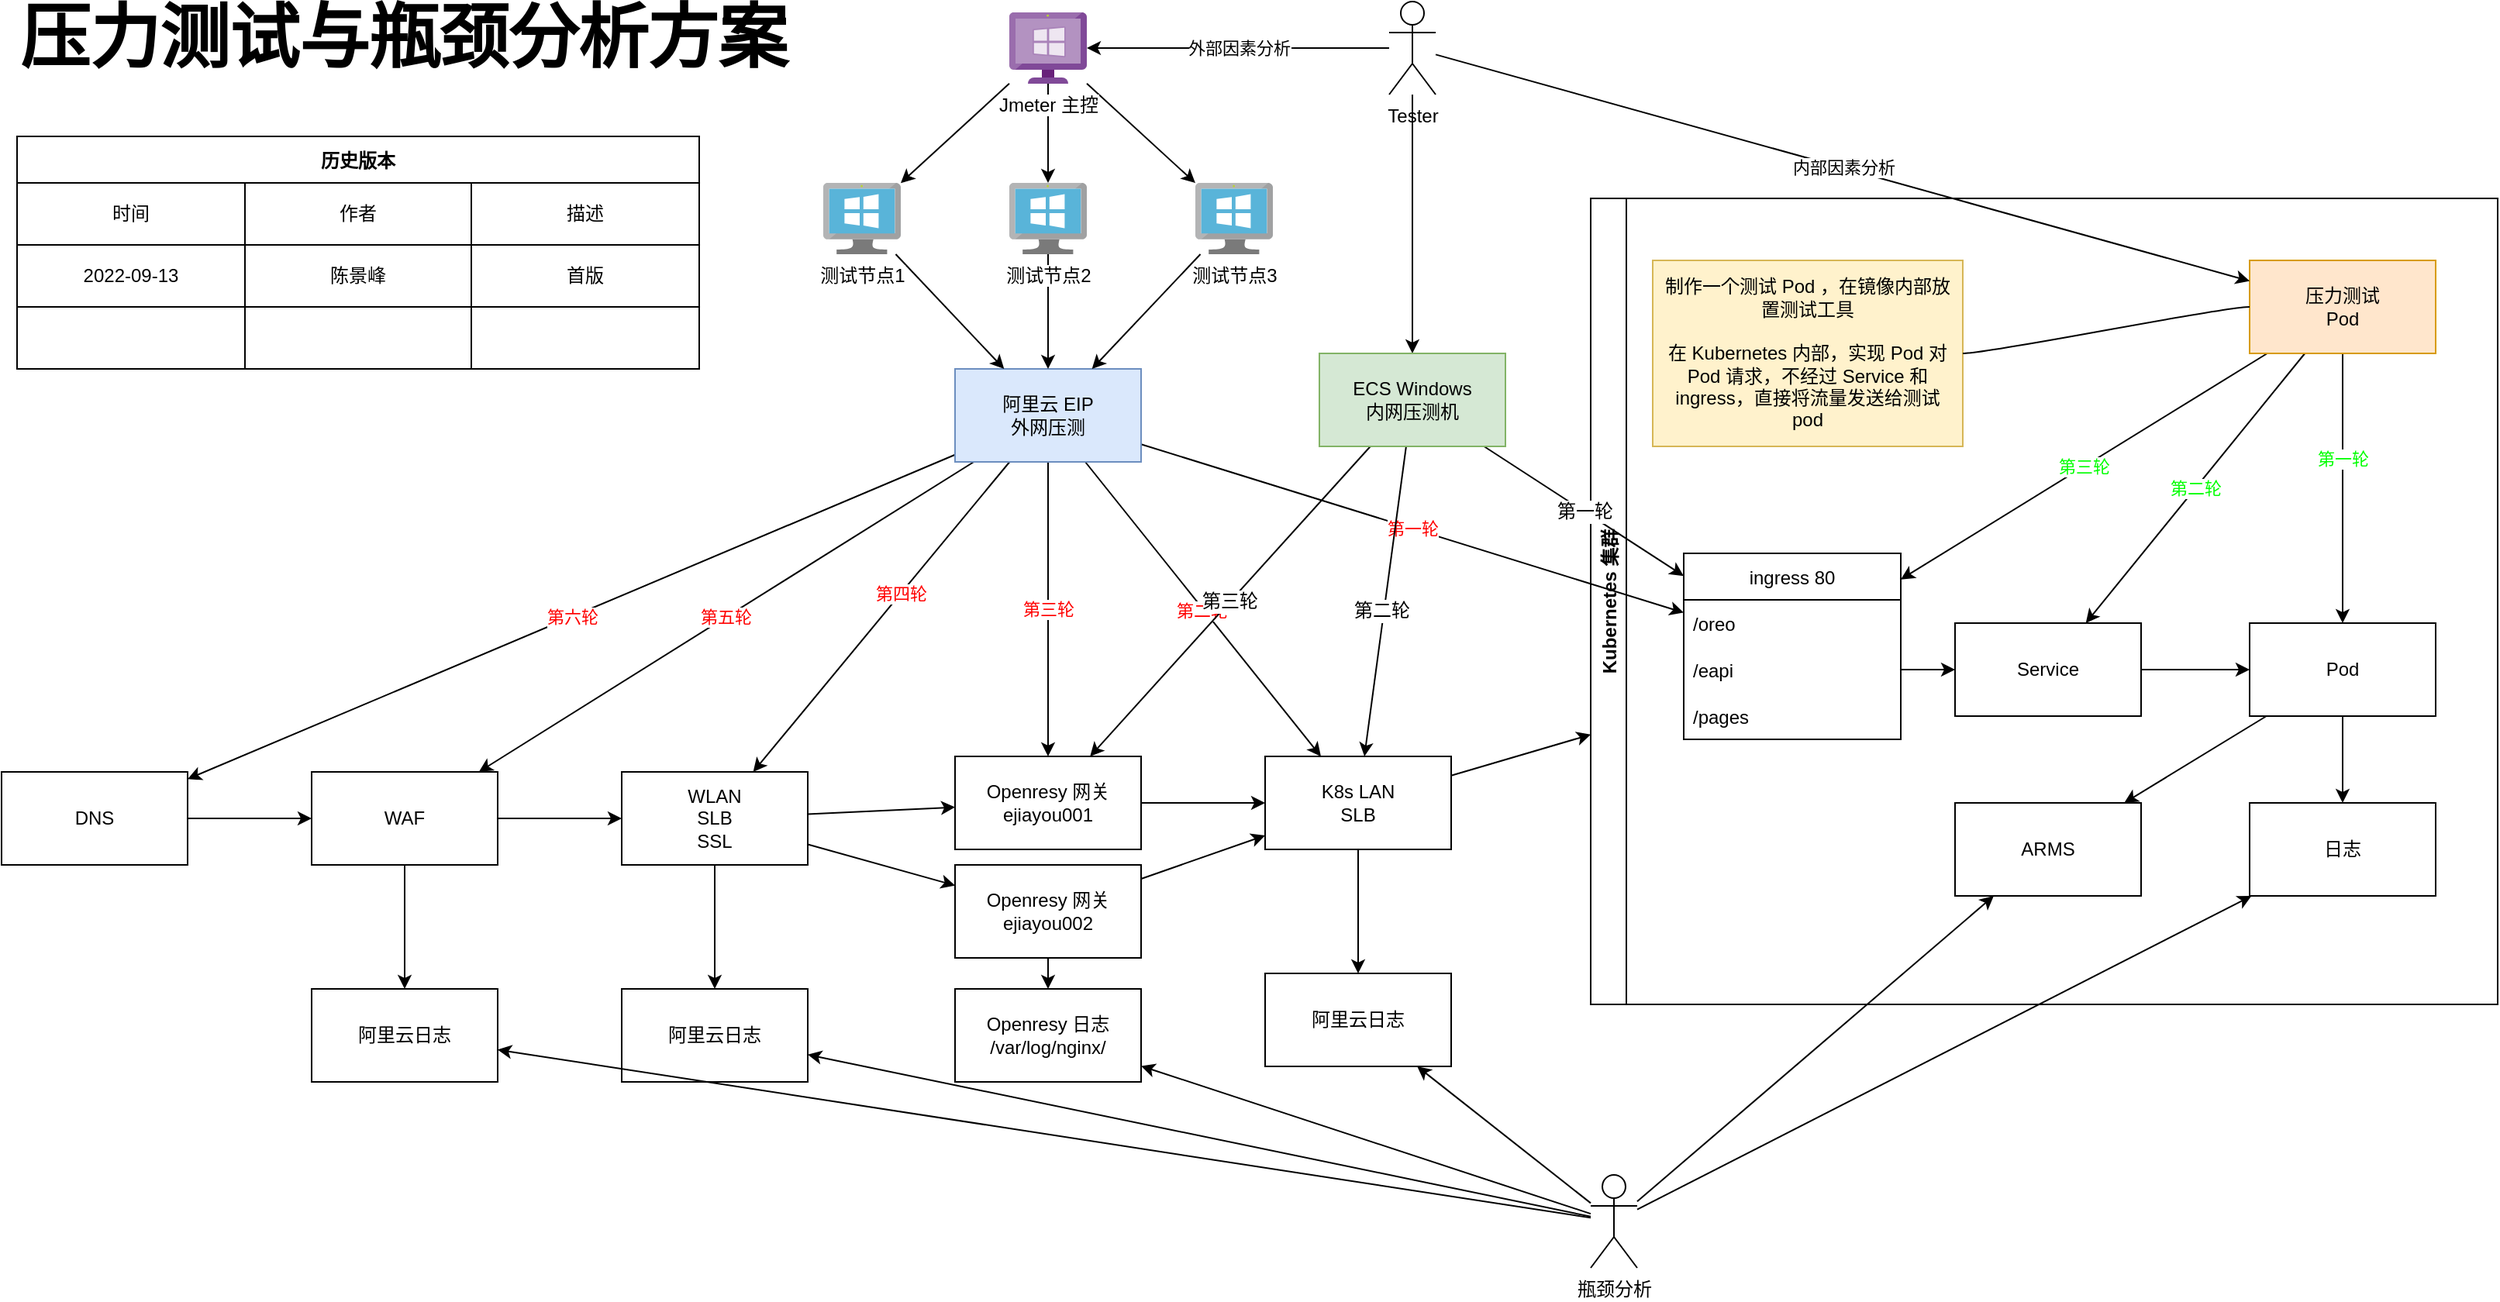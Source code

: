 <mxfile>
    <diagram id="VGDtO65n6YHKXGimb14S" name="第 1 页">
        <mxGraphModel dx="968" dy="1557" grid="1" gridSize="10" guides="1" tooltips="1" connect="1" arrows="1" fold="1" page="1" pageScale="1" pageWidth="1169" pageHeight="827" math="0" shadow="0">
            <root>
                <mxCell id="0"/>
                <mxCell id="1" parent="0"/>
                <mxCell id="2" value="Kubernetes 集群" style="swimlane;horizontal=0;" parent="1" vertex="1">
                    <mxGeometry x="1135" y="-120" width="585" height="520" as="geometry"/>
                </mxCell>
                <mxCell id="18" value="ingress 80" style="swimlane;fontStyle=0;childLayout=stackLayout;horizontal=1;startSize=30;horizontalStack=0;resizeParent=1;resizeParentMax=0;resizeLast=0;collapsible=1;marginBottom=0;" parent="2" vertex="1">
                    <mxGeometry x="60" y="229" width="140" height="120" as="geometry"/>
                </mxCell>
                <mxCell id="19" value="/oreo" style="text;strokeColor=none;fillColor=none;align=left;verticalAlign=middle;spacingLeft=4;spacingRight=4;overflow=hidden;points=[[0,0.5],[1,0.5]];portConstraint=eastwest;rotatable=0;" parent="18" vertex="1">
                    <mxGeometry y="30" width="140" height="30" as="geometry"/>
                </mxCell>
                <mxCell id="20" value="/eapi" style="text;strokeColor=none;fillColor=none;align=left;verticalAlign=middle;spacingLeft=4;spacingRight=4;overflow=hidden;points=[[0,0.5],[1,0.5]];portConstraint=eastwest;rotatable=0;" parent="18" vertex="1">
                    <mxGeometry y="60" width="140" height="30" as="geometry"/>
                </mxCell>
                <mxCell id="21" value="/pages" style="text;strokeColor=none;fillColor=none;align=left;verticalAlign=middle;spacingLeft=4;spacingRight=4;overflow=hidden;points=[[0,0.5],[1,0.5]];portConstraint=eastwest;rotatable=0;" parent="18" vertex="1">
                    <mxGeometry y="90" width="140" height="30" as="geometry"/>
                </mxCell>
                <mxCell id="25" value="" style="edgeStyle=none;html=1;" parent="2" source="22" target="24" edge="1">
                    <mxGeometry relative="1" as="geometry"/>
                </mxCell>
                <mxCell id="22" value="Service" style="rounded=0;whiteSpace=wrap;html=1;" parent="2" vertex="1">
                    <mxGeometry x="235" y="274" width="120" height="60" as="geometry"/>
                </mxCell>
                <mxCell id="23" style="edgeStyle=none;html=1;" parent="2" source="20" target="22" edge="1">
                    <mxGeometry relative="1" as="geometry"/>
                </mxCell>
                <mxCell id="zD5gW-3lHXW1VmN1dg0t-61" style="edgeStyle=none;html=1;" parent="2" source="24" target="zD5gW-3lHXW1VmN1dg0t-60" edge="1">
                    <mxGeometry relative="1" as="geometry"/>
                </mxCell>
                <mxCell id="32" style="edgeStyle=none;html=1;fontSize=12;" edge="1" parent="2" source="24" target="31">
                    <mxGeometry relative="1" as="geometry"/>
                </mxCell>
                <mxCell id="24" value="Pod" style="rounded=0;whiteSpace=wrap;html=1;" parent="2" vertex="1">
                    <mxGeometry x="425" y="274" width="120" height="60" as="geometry"/>
                </mxCell>
                <mxCell id="zD5gW-3lHXW1VmN1dg0t-60" value="ARMS" style="rounded=0;whiteSpace=wrap;html=1;" parent="2" vertex="1">
                    <mxGeometry x="235" y="390" width="120" height="60" as="geometry"/>
                </mxCell>
                <mxCell id="zD5gW-3lHXW1VmN1dg0t-65" value="" style="edgeStyle=none;html=1;" parent="2" source="zD5gW-3lHXW1VmN1dg0t-64" target="24" edge="1">
                    <mxGeometry relative="1" as="geometry"/>
                </mxCell>
                <mxCell id="zD5gW-3lHXW1VmN1dg0t-68" value="第一轮" style="edgeLabel;html=1;align=center;verticalAlign=middle;resizable=0;points=[];fontColor=#00FF00;" parent="zD5gW-3lHXW1VmN1dg0t-65" vertex="1" connectable="0">
                    <mxGeometry x="-0.235" relative="1" as="geometry">
                        <mxPoint y="1" as="offset"/>
                    </mxGeometry>
                </mxCell>
                <mxCell id="zD5gW-3lHXW1VmN1dg0t-69" value="第二轮" style="edgeStyle=none;html=1;fontColor=#00FF00;" parent="2" source="zD5gW-3lHXW1VmN1dg0t-64" target="22" edge="1">
                    <mxGeometry relative="1" as="geometry"/>
                </mxCell>
                <mxCell id="zD5gW-3lHXW1VmN1dg0t-70" value="第三轮" style="edgeStyle=none;html=1;fontColor=#00FF00;" parent="2" source="zD5gW-3lHXW1VmN1dg0t-64" target="18" edge="1">
                    <mxGeometry relative="1" as="geometry"/>
                </mxCell>
                <mxCell id="zD5gW-3lHXW1VmN1dg0t-64" value="压力测试&lt;br&gt;Pod" style="rounded=0;whiteSpace=wrap;html=1;fillColor=#ffe6cc;strokeColor=#d79b00;" parent="2" vertex="1">
                    <mxGeometry x="425" y="40" width="120" height="60" as="geometry"/>
                </mxCell>
                <mxCell id="zD5gW-3lHXW1VmN1dg0t-66" value="制作一个测试 Pod ，在镜像内部放置测试工具&lt;br&gt;&lt;br&gt;在 Kubernetes 内部，实现 Pod 对 Pod 请求，不经过 Service 和 ingress，直接将流量发送给测试 pod" style="whiteSpace=wrap;html=1;rounded=0;arcSize=50;align=center;verticalAlign=middle;strokeWidth=1;autosize=1;spacing=4;treeFolding=1;treeMoving=1;newEdgeStyle={&quot;edgeStyle&quot;:&quot;entityRelationEdgeStyle&quot;,&quot;startArrow&quot;:&quot;none&quot;,&quot;endArrow&quot;:&quot;none&quot;,&quot;segment&quot;:10,&quot;curved&quot;:1};glass=0;fillColor=#fff2cc;strokeColor=#d6b656;" parent="2" vertex="1">
                    <mxGeometry x="40" y="40" width="200" height="120" as="geometry"/>
                </mxCell>
                <mxCell id="zD5gW-3lHXW1VmN1dg0t-67" value="" style="edgeStyle=entityRelationEdgeStyle;startArrow=none;endArrow=none;segment=10;curved=1;" parent="2" source="zD5gW-3lHXW1VmN1dg0t-64" target="zD5gW-3lHXW1VmN1dg0t-66" edge="1">
                    <mxGeometry relative="1" as="geometry">
                        <mxPoint x="580" y="357" as="sourcePoint"/>
                    </mxGeometry>
                </mxCell>
                <mxCell id="31" value="日志" style="rounded=0;whiteSpace=wrap;html=1;fontSize=12;" vertex="1" parent="2">
                    <mxGeometry x="425" y="390" width="120" height="60" as="geometry"/>
                </mxCell>
                <mxCell id="zD5gW-3lHXW1VmN1dg0t-51" value="外部因素分析" style="edgeStyle=none;html=1;" parent="1" source="3" target="zD5gW-3lHXW1VmN1dg0t-44" edge="1">
                    <mxGeometry relative="1" as="geometry"/>
                </mxCell>
                <mxCell id="zD5gW-3lHXW1VmN1dg0t-71" value="内部因素分析" style="edgeStyle=none;html=1;" parent="1" source="3" target="zD5gW-3lHXW1VmN1dg0t-64" edge="1">
                    <mxGeometry relative="1" as="geometry"/>
                </mxCell>
                <mxCell id="44" style="edgeStyle=none;html=1;fontSize=12;fontColor=#000000;" edge="1" parent="1" source="3" target="43">
                    <mxGeometry relative="1" as="geometry"/>
                </mxCell>
                <mxCell id="3" value="Tester" style="shape=umlActor;verticalLabelPosition=bottom;verticalAlign=top;html=1;outlineConnect=0;" parent="1" vertex="1">
                    <mxGeometry x="1005" y="-247" width="30" height="60" as="geometry"/>
                </mxCell>
                <mxCell id="7" value="" style="edgeStyle=none;html=1;" parent="1" source="4" target="6" edge="1">
                    <mxGeometry relative="1" as="geometry"/>
                </mxCell>
                <mxCell id="4" value="DNS" style="whiteSpace=wrap;html=1;verticalAlign=middle;" parent="1" vertex="1">
                    <mxGeometry x="110" y="250" width="120" height="60" as="geometry"/>
                </mxCell>
                <mxCell id="9" value="" style="edgeStyle=none;html=1;" parent="1" source="6" target="8" edge="1">
                    <mxGeometry relative="1" as="geometry"/>
                </mxCell>
                <mxCell id="zD5gW-3lHXW1VmN1dg0t-53" value="" style="edgeStyle=none;html=1;" parent="1" source="6" target="zD5gW-3lHXW1VmN1dg0t-52" edge="1">
                    <mxGeometry relative="1" as="geometry"/>
                </mxCell>
                <mxCell id="6" value="WAF" style="whiteSpace=wrap;html=1;verticalAlign=middle;" parent="1" vertex="1">
                    <mxGeometry x="310" y="250" width="120" height="60" as="geometry"/>
                </mxCell>
                <mxCell id="11" value="" style="edgeStyle=none;html=1;" parent="1" source="8" target="10" edge="1">
                    <mxGeometry relative="1" as="geometry"/>
                </mxCell>
                <mxCell id="13" value="" style="edgeStyle=none;html=1;" parent="1" source="8" target="12" edge="1">
                    <mxGeometry relative="1" as="geometry"/>
                </mxCell>
                <mxCell id="zD5gW-3lHXW1VmN1dg0t-55" value="" style="edgeStyle=none;html=1;" parent="1" source="8" target="zD5gW-3lHXW1VmN1dg0t-54" edge="1">
                    <mxGeometry relative="1" as="geometry"/>
                </mxCell>
                <mxCell id="8" value="WLAN&lt;br&gt;SLB&lt;br&gt;SSL" style="whiteSpace=wrap;html=1;verticalAlign=middle;" parent="1" vertex="1">
                    <mxGeometry x="510" y="250" width="120" height="60" as="geometry"/>
                </mxCell>
                <mxCell id="15" style="edgeStyle=none;html=1;" parent="1" source="10" target="14" edge="1">
                    <mxGeometry relative="1" as="geometry"/>
                </mxCell>
                <mxCell id="10" value="Openresy 网关&lt;br&gt;ejiayou001" style="whiteSpace=wrap;html=1;verticalAlign=middle;" parent="1" vertex="1">
                    <mxGeometry x="725" y="240" width="120" height="60" as="geometry"/>
                </mxCell>
                <mxCell id="16" style="edgeStyle=none;html=1;" parent="1" source="12" target="14" edge="1">
                    <mxGeometry relative="1" as="geometry"/>
                </mxCell>
                <mxCell id="zD5gW-3lHXW1VmN1dg0t-57" value="" style="edgeStyle=none;html=1;" parent="1" source="12" target="zD5gW-3lHXW1VmN1dg0t-56" edge="1">
                    <mxGeometry relative="1" as="geometry"/>
                </mxCell>
                <mxCell id="12" value="Openresy 网关&lt;br&gt;ejiayou002" style="whiteSpace=wrap;html=1;verticalAlign=middle;" parent="1" vertex="1">
                    <mxGeometry x="725" y="310" width="120" height="60" as="geometry"/>
                </mxCell>
                <mxCell id="17" style="edgeStyle=none;html=1;" parent="1" source="14" target="2" edge="1">
                    <mxGeometry relative="1" as="geometry"/>
                </mxCell>
                <mxCell id="zD5gW-3lHXW1VmN1dg0t-59" value="" style="edgeStyle=none;html=1;" parent="1" source="14" target="zD5gW-3lHXW1VmN1dg0t-58" edge="1">
                    <mxGeometry relative="1" as="geometry"/>
                </mxCell>
                <mxCell id="14" value="K8s LAN&lt;br&gt;SLB" style="rounded=0;whiteSpace=wrap;html=1;" parent="1" vertex="1">
                    <mxGeometry x="925" y="240" width="120" height="60" as="geometry"/>
                </mxCell>
                <mxCell id="zD5gW-3lHXW1VmN1dg0t-33" value="第一轮" style="edgeStyle=none;html=1;fontColor=#FF0000;" parent="1" source="zD5gW-3lHXW1VmN1dg0t-31" target="18" edge="1">
                    <mxGeometry relative="1" as="geometry"/>
                </mxCell>
                <mxCell id="zD5gW-3lHXW1VmN1dg0t-34" style="edgeStyle=none;html=1;" parent="1" source="zD5gW-3lHXW1VmN1dg0t-31" target="14" edge="1">
                    <mxGeometry relative="1" as="geometry"/>
                </mxCell>
                <mxCell id="zD5gW-3lHXW1VmN1dg0t-35" value="第二轮" style="edgeLabel;html=1;align=center;verticalAlign=middle;resizable=0;points=[];fontColor=#FF0000;" parent="zD5gW-3lHXW1VmN1dg0t-34" vertex="1" connectable="0">
                    <mxGeometry x="-0.008" y="-1" relative="1" as="geometry">
                        <mxPoint y="1" as="offset"/>
                    </mxGeometry>
                </mxCell>
                <mxCell id="zD5gW-3lHXW1VmN1dg0t-36" value="第三轮" style="edgeStyle=none;html=1;fontColor=#FF0000;" parent="1" source="zD5gW-3lHXW1VmN1dg0t-31" target="10" edge="1">
                    <mxGeometry relative="1" as="geometry"/>
                </mxCell>
                <mxCell id="zD5gW-3lHXW1VmN1dg0t-37" style="edgeStyle=none;html=1;" parent="1" source="zD5gW-3lHXW1VmN1dg0t-31" target="8" edge="1">
                    <mxGeometry relative="1" as="geometry"/>
                </mxCell>
                <mxCell id="zD5gW-3lHXW1VmN1dg0t-38" value="第四轮" style="edgeLabel;html=1;align=center;verticalAlign=middle;resizable=0;points=[];fontColor=#FF0000;" parent="zD5gW-3lHXW1VmN1dg0t-37" vertex="1" connectable="0">
                    <mxGeometry x="-0.158" y="1" relative="1" as="geometry">
                        <mxPoint x="-1" as="offset"/>
                    </mxGeometry>
                </mxCell>
                <mxCell id="zD5gW-3lHXW1VmN1dg0t-39" value="第五轮" style="edgeStyle=none;html=1;fontColor=#FF0000;" parent="1" source="zD5gW-3lHXW1VmN1dg0t-31" target="6" edge="1">
                    <mxGeometry relative="1" as="geometry"/>
                </mxCell>
                <mxCell id="zD5gW-3lHXW1VmN1dg0t-40" value="第六轮" style="edgeStyle=none;html=1;fontColor=#FF0000;" parent="1" source="zD5gW-3lHXW1VmN1dg0t-31" target="4" edge="1">
                    <mxGeometry relative="1" as="geometry"/>
                </mxCell>
                <mxCell id="zD5gW-3lHXW1VmN1dg0t-31" value="阿里云 EIP&lt;br&gt;外网压测" style="rounded=0;whiteSpace=wrap;html=1;fillColor=#dae8fc;strokeColor=#6c8ebf;" parent="1" vertex="1">
                    <mxGeometry x="725" y="-10" width="120" height="60" as="geometry"/>
                </mxCell>
                <mxCell id="zD5gW-3lHXW1VmN1dg0t-45" style="edgeStyle=none;html=1;" parent="1" source="zD5gW-3lHXW1VmN1dg0t-41" target="zD5gW-3lHXW1VmN1dg0t-31" edge="1">
                    <mxGeometry relative="1" as="geometry"/>
                </mxCell>
                <mxCell id="zD5gW-3lHXW1VmN1dg0t-41" value="测试节点1" style="sketch=0;aspect=fixed;html=1;points=[];align=center;image;fontSize=12;image=img/lib/mscae/VirtualMachineWindows.svg;" parent="1" vertex="1">
                    <mxGeometry x="640" y="-130" width="50" height="46" as="geometry"/>
                </mxCell>
                <mxCell id="zD5gW-3lHXW1VmN1dg0t-46" style="edgeStyle=none;html=1;" parent="1" source="zD5gW-3lHXW1VmN1dg0t-42" target="zD5gW-3lHXW1VmN1dg0t-31" edge="1">
                    <mxGeometry relative="1" as="geometry"/>
                </mxCell>
                <mxCell id="zD5gW-3lHXW1VmN1dg0t-42" value="测试节点2" style="sketch=0;aspect=fixed;html=1;points=[];align=center;image;fontSize=12;image=img/lib/mscae/VirtualMachineWindows.svg;" parent="1" vertex="1">
                    <mxGeometry x="760" y="-130" width="50" height="46" as="geometry"/>
                </mxCell>
                <mxCell id="zD5gW-3lHXW1VmN1dg0t-47" style="edgeStyle=none;html=1;" parent="1" source="zD5gW-3lHXW1VmN1dg0t-43" target="zD5gW-3lHXW1VmN1dg0t-31" edge="1">
                    <mxGeometry relative="1" as="geometry"/>
                </mxCell>
                <mxCell id="zD5gW-3lHXW1VmN1dg0t-43" value="测试节点3" style="sketch=0;aspect=fixed;html=1;points=[];align=center;image;fontSize=12;image=img/lib/mscae/VirtualMachineWindows.svg;" parent="1" vertex="1">
                    <mxGeometry x="880" y="-130" width="50" height="46" as="geometry"/>
                </mxCell>
                <mxCell id="zD5gW-3lHXW1VmN1dg0t-48" style="edgeStyle=none;html=1;" parent="1" source="zD5gW-3lHXW1VmN1dg0t-44" target="zD5gW-3lHXW1VmN1dg0t-41" edge="1">
                    <mxGeometry relative="1" as="geometry"/>
                </mxCell>
                <mxCell id="zD5gW-3lHXW1VmN1dg0t-49" style="edgeStyle=none;html=1;" parent="1" source="zD5gW-3lHXW1VmN1dg0t-44" target="zD5gW-3lHXW1VmN1dg0t-42" edge="1">
                    <mxGeometry relative="1" as="geometry"/>
                </mxCell>
                <mxCell id="zD5gW-3lHXW1VmN1dg0t-50" style="edgeStyle=none;html=1;" parent="1" source="zD5gW-3lHXW1VmN1dg0t-44" target="zD5gW-3lHXW1VmN1dg0t-43" edge="1">
                    <mxGeometry relative="1" as="geometry"/>
                </mxCell>
                <mxCell id="zD5gW-3lHXW1VmN1dg0t-44" value="Jmeter 主控" style="sketch=0;aspect=fixed;html=1;points=[];align=center;image;fontSize=12;image=img/lib/mscae/VM_Windows_Non_Azure.svg;" parent="1" vertex="1">
                    <mxGeometry x="760" y="-240" width="50" height="46" as="geometry"/>
                </mxCell>
                <mxCell id="zD5gW-3lHXW1VmN1dg0t-52" value="阿里云日志" style="whiteSpace=wrap;html=1;verticalAlign=middle;" parent="1" vertex="1">
                    <mxGeometry x="310" y="390" width="120" height="60" as="geometry"/>
                </mxCell>
                <mxCell id="zD5gW-3lHXW1VmN1dg0t-54" value="阿里云日志" style="whiteSpace=wrap;html=1;verticalAlign=middle;" parent="1" vertex="1">
                    <mxGeometry x="510" y="390" width="120" height="60" as="geometry"/>
                </mxCell>
                <mxCell id="zD5gW-3lHXW1VmN1dg0t-56" value="Openresy 日志&lt;br&gt;/var/log/nginx/" style="whiteSpace=wrap;html=1;verticalAlign=middle;" parent="1" vertex="1">
                    <mxGeometry x="725" y="390" width="120" height="60" as="geometry"/>
                </mxCell>
                <mxCell id="zD5gW-3lHXW1VmN1dg0t-58" value="阿里云日志" style="rounded=0;whiteSpace=wrap;html=1;" parent="1" vertex="1">
                    <mxGeometry x="925" y="380" width="120" height="60" as="geometry"/>
                </mxCell>
                <mxCell id="30" value="&lt;meta charset=&quot;utf-8&quot; style=&quot;font-size: 45px;&quot;&gt;&lt;div style=&quot;background-color: rgb(255, 255, 255); font-family: menlo, monaco, &amp;quot;courier new&amp;quot;, monospace; font-weight: normal; font-size: 45px; line-height: 18px;&quot;&gt;&lt;div style=&quot;font-size: 45px;&quot;&gt;&lt;span style=&quot;font-weight: bold; font-size: 45px;&quot;&gt;压力测试与瓶颈分析方案&lt;/span&gt;&lt;/div&gt;&lt;/div&gt;" style="text;whiteSpace=wrap;html=1;fontSize=45;fontColor=#000000;" vertex="1" parent="1">
                    <mxGeometry x="120" y="-235" width="530" height="50" as="geometry"/>
                </mxCell>
                <mxCell id="36" style="edgeStyle=none;html=1;fontSize=12;" edge="1" parent="1" source="35" target="zD5gW-3lHXW1VmN1dg0t-52">
                    <mxGeometry relative="1" as="geometry"/>
                </mxCell>
                <mxCell id="37" style="edgeStyle=none;html=1;fontSize=12;" edge="1" parent="1" source="35" target="zD5gW-3lHXW1VmN1dg0t-54">
                    <mxGeometry relative="1" as="geometry"/>
                </mxCell>
                <mxCell id="38" style="edgeStyle=none;html=1;fontSize=12;" edge="1" parent="1" source="35" target="zD5gW-3lHXW1VmN1dg0t-56">
                    <mxGeometry relative="1" as="geometry"/>
                </mxCell>
                <mxCell id="39" style="edgeStyle=none;html=1;fontSize=12;" edge="1" parent="1" source="35" target="zD5gW-3lHXW1VmN1dg0t-58">
                    <mxGeometry relative="1" as="geometry"/>
                </mxCell>
                <mxCell id="40" style="edgeStyle=none;html=1;fontSize=12;" edge="1" parent="1" source="35" target="31">
                    <mxGeometry relative="1" as="geometry"/>
                </mxCell>
                <mxCell id="41" style="edgeStyle=none;html=1;fontSize=12;" edge="1" parent="1" source="35" target="zD5gW-3lHXW1VmN1dg0t-60">
                    <mxGeometry relative="1" as="geometry"/>
                </mxCell>
                <mxCell id="35" value="瓶颈分析" style="shape=umlActor;verticalLabelPosition=bottom;verticalAlign=top;html=1;outlineConnect=0;fontSize=12;" vertex="1" parent="1">
                    <mxGeometry x="1135" y="510" width="30" height="60" as="geometry"/>
                </mxCell>
                <mxCell id="45" value="第一轮" style="edgeStyle=none;html=1;fontSize=12;fontColor=#000000;" edge="1" parent="1" source="43" target="18">
                    <mxGeometry relative="1" as="geometry"/>
                </mxCell>
                <mxCell id="46" style="edgeStyle=none;html=1;fontSize=12;fontColor=#000000;" edge="1" parent="1" source="43" target="14">
                    <mxGeometry relative="1" as="geometry"/>
                </mxCell>
                <mxCell id="51" value="第二轮" style="edgeLabel;html=1;align=center;verticalAlign=middle;resizable=0;points=[];fontSize=12;fontColor=#000000;" vertex="1" connectable="0" parent="46">
                    <mxGeometry x="0.062" y="-2" relative="1" as="geometry">
                        <mxPoint as="offset"/>
                    </mxGeometry>
                </mxCell>
                <mxCell id="47" value="第三轮" style="edgeStyle=none;html=1;fontSize=12;fontColor=#000000;" edge="1" parent="1" source="43" target="10">
                    <mxGeometry relative="1" as="geometry"/>
                </mxCell>
                <mxCell id="43" value="ECS Windows&lt;br&gt;内网压测机" style="rounded=0;whiteSpace=wrap;html=1;fontSize=12;fillColor=#d5e8d4;strokeColor=#82b366;" vertex="1" parent="1">
                    <mxGeometry x="960" y="-20" width="120" height="60" as="geometry"/>
                </mxCell>
                <mxCell id="53" value="历史版本" style="shape=table;startSize=30;container=1;collapsible=0;childLayout=tableLayout;fontStyle=1;align=center;pointerEvents=1;fontSize=12;fontColor=#000000;" vertex="1" parent="1">
                    <mxGeometry x="120" y="-160" width="440" height="150" as="geometry"/>
                </mxCell>
                <mxCell id="54" value="" style="shape=partialRectangle;html=1;whiteSpace=wrap;collapsible=0;dropTarget=0;pointerEvents=0;fillColor=none;top=0;left=0;bottom=0;right=0;points=[[0,0.5],[1,0.5]];portConstraint=eastwest;fontSize=12;fontColor=#000000;" vertex="1" parent="53">
                    <mxGeometry y="30" width="440" height="40" as="geometry"/>
                </mxCell>
                <mxCell id="55" value="时间" style="shape=partialRectangle;html=1;whiteSpace=wrap;connectable=0;fillColor=none;top=0;left=0;bottom=0;right=0;overflow=hidden;pointerEvents=1;fontSize=12;fontColor=#000000;" vertex="1" parent="54">
                    <mxGeometry width="147" height="40" as="geometry">
                        <mxRectangle width="147" height="40" as="alternateBounds"/>
                    </mxGeometry>
                </mxCell>
                <mxCell id="56" value="作者" style="shape=partialRectangle;html=1;whiteSpace=wrap;connectable=0;fillColor=none;top=0;left=0;bottom=0;right=0;overflow=hidden;pointerEvents=1;fontSize=12;fontColor=#000000;" vertex="1" parent="54">
                    <mxGeometry x="147" width="146" height="40" as="geometry">
                        <mxRectangle width="146" height="40" as="alternateBounds"/>
                    </mxGeometry>
                </mxCell>
                <mxCell id="57" value="描述" style="shape=partialRectangle;html=1;whiteSpace=wrap;connectable=0;fillColor=none;top=0;left=0;bottom=0;right=0;overflow=hidden;pointerEvents=1;fontSize=12;fontColor=#000000;" vertex="1" parent="54">
                    <mxGeometry x="293" width="147" height="40" as="geometry">
                        <mxRectangle width="147" height="40" as="alternateBounds"/>
                    </mxGeometry>
                </mxCell>
                <mxCell id="58" value="" style="shape=partialRectangle;html=1;whiteSpace=wrap;collapsible=0;dropTarget=0;pointerEvents=0;fillColor=none;top=0;left=0;bottom=0;right=0;points=[[0,0.5],[1,0.5]];portConstraint=eastwest;fontSize=12;fontColor=#000000;" vertex="1" parent="53">
                    <mxGeometry y="70" width="440" height="40" as="geometry"/>
                </mxCell>
                <mxCell id="59" value="2022-09-13" style="shape=partialRectangle;html=1;whiteSpace=wrap;connectable=0;fillColor=none;top=0;left=0;bottom=0;right=0;overflow=hidden;pointerEvents=1;fontSize=12;fontColor=#000000;" vertex="1" parent="58">
                    <mxGeometry width="147" height="40" as="geometry">
                        <mxRectangle width="147" height="40" as="alternateBounds"/>
                    </mxGeometry>
                </mxCell>
                <mxCell id="60" value="陈景峰" style="shape=partialRectangle;html=1;whiteSpace=wrap;connectable=0;fillColor=none;top=0;left=0;bottom=0;right=0;overflow=hidden;pointerEvents=1;fontSize=12;fontColor=#000000;" vertex="1" parent="58">
                    <mxGeometry x="147" width="146" height="40" as="geometry">
                        <mxRectangle width="146" height="40" as="alternateBounds"/>
                    </mxGeometry>
                </mxCell>
                <mxCell id="61" value="首版" style="shape=partialRectangle;html=1;whiteSpace=wrap;connectable=0;fillColor=none;top=0;left=0;bottom=0;right=0;overflow=hidden;pointerEvents=1;fontSize=12;fontColor=#000000;" vertex="1" parent="58">
                    <mxGeometry x="293" width="147" height="40" as="geometry">
                        <mxRectangle width="147" height="40" as="alternateBounds"/>
                    </mxGeometry>
                </mxCell>
                <mxCell id="62" value="" style="shape=partialRectangle;html=1;whiteSpace=wrap;collapsible=0;dropTarget=0;pointerEvents=0;fillColor=none;top=0;left=0;bottom=0;right=0;points=[[0,0.5],[1,0.5]];portConstraint=eastwest;fontSize=12;fontColor=#000000;" vertex="1" parent="53">
                    <mxGeometry y="110" width="440" height="40" as="geometry"/>
                </mxCell>
                <mxCell id="63" value="" style="shape=partialRectangle;html=1;whiteSpace=wrap;connectable=0;fillColor=none;top=0;left=0;bottom=0;right=0;overflow=hidden;pointerEvents=1;fontSize=12;fontColor=#000000;" vertex="1" parent="62">
                    <mxGeometry width="147" height="40" as="geometry">
                        <mxRectangle width="147" height="40" as="alternateBounds"/>
                    </mxGeometry>
                </mxCell>
                <mxCell id="64" value="" style="shape=partialRectangle;html=1;whiteSpace=wrap;connectable=0;fillColor=none;top=0;left=0;bottom=0;right=0;overflow=hidden;pointerEvents=1;fontSize=12;fontColor=#000000;" vertex="1" parent="62">
                    <mxGeometry x="147" width="146" height="40" as="geometry">
                        <mxRectangle width="146" height="40" as="alternateBounds"/>
                    </mxGeometry>
                </mxCell>
                <mxCell id="65" value="" style="shape=partialRectangle;html=1;whiteSpace=wrap;connectable=0;fillColor=none;top=0;left=0;bottom=0;right=0;overflow=hidden;pointerEvents=1;fontSize=12;fontColor=#000000;" vertex="1" parent="62">
                    <mxGeometry x="293" width="147" height="40" as="geometry">
                        <mxRectangle width="147" height="40" as="alternateBounds"/>
                    </mxGeometry>
                </mxCell>
            </root>
        </mxGraphModel>
    </diagram>
    <diagram id="0wEWoSI8y_XW-JhOcTYu" name="第 2 页">
        <mxGraphModel dx="968" dy="730" grid="1" gridSize="10" guides="1" tooltips="1" connect="1" arrows="1" fold="1" page="1" pageScale="1" pageWidth="1169" pageHeight="827" math="0" shadow="0">
            <root>
                <mxCell id="fKRSrs21CbrT-Yc94qYM-0"/>
                <mxCell id="fKRSrs21CbrT-Yc94qYM-1" parent="fKRSrs21CbrT-Yc94qYM-0"/>
                <mxCell id="hyJMgh6mv5LhJGvRlSzz-0" value="Kubernetes 集群" style="swimlane;horizontal=0;" vertex="1" parent="fKRSrs21CbrT-Yc94qYM-1">
                    <mxGeometry x="1130" y="200" width="740" height="270" as="geometry"/>
                </mxCell>
                <mxCell id="hyJMgh6mv5LhJGvRlSzz-1" value="ingress 80" style="swimlane;fontStyle=0;childLayout=stackLayout;horizontal=1;startSize=30;horizontalStack=0;resizeParent=1;resizeParentMax=0;resizeLast=0;collapsible=1;marginBottom=0;" vertex="1" parent="hyJMgh6mv5LhJGvRlSzz-0">
                    <mxGeometry x="51" y="40" width="140" height="120" as="geometry"/>
                </mxCell>
                <mxCell id="hyJMgh6mv5LhJGvRlSzz-2" value="/oreo" style="text;strokeColor=none;fillColor=none;align=left;verticalAlign=middle;spacingLeft=4;spacingRight=4;overflow=hidden;points=[[0,0.5],[1,0.5]];portConstraint=eastwest;rotatable=0;" vertex="1" parent="hyJMgh6mv5LhJGvRlSzz-1">
                    <mxGeometry y="30" width="140" height="30" as="geometry"/>
                </mxCell>
                <mxCell id="hyJMgh6mv5LhJGvRlSzz-3" value="/eapi" style="text;strokeColor=none;fillColor=none;align=left;verticalAlign=middle;spacingLeft=4;spacingRight=4;overflow=hidden;points=[[0,0.5],[1,0.5]];portConstraint=eastwest;rotatable=0;" vertex="1" parent="hyJMgh6mv5LhJGvRlSzz-1">
                    <mxGeometry y="60" width="140" height="30" as="geometry"/>
                </mxCell>
                <mxCell id="hyJMgh6mv5LhJGvRlSzz-4" value="/pages" style="text;strokeColor=none;fillColor=none;align=left;verticalAlign=middle;spacingLeft=4;spacingRight=4;overflow=hidden;points=[[0,0.5],[1,0.5]];portConstraint=eastwest;rotatable=0;" vertex="1" parent="hyJMgh6mv5LhJGvRlSzz-1">
                    <mxGeometry y="90" width="140" height="30" as="geometry"/>
                </mxCell>
                <mxCell id="hyJMgh6mv5LhJGvRlSzz-5" value="" style="edgeStyle=none;html=1;" edge="1" parent="hyJMgh6mv5LhJGvRlSzz-0" source="hyJMgh6mv5LhJGvRlSzz-7" target="hyJMgh6mv5LhJGvRlSzz-9">
                    <mxGeometry relative="1" as="geometry"/>
                </mxCell>
                <mxCell id="hyJMgh6mv5LhJGvRlSzz-6" style="edgeStyle=none;html=1;" edge="1" parent="hyJMgh6mv5LhJGvRlSzz-0" source="hyJMgh6mv5LhJGvRlSzz-7" target="hyJMgh6mv5LhJGvRlSzz-10">
                    <mxGeometry relative="1" as="geometry"/>
                </mxCell>
                <mxCell id="hyJMgh6mv5LhJGvRlSzz-7" value="Service" style="rounded=0;whiteSpace=wrap;html=1;" vertex="1" parent="hyJMgh6mv5LhJGvRlSzz-0">
                    <mxGeometry x="231" y="85" width="120" height="60" as="geometry"/>
                </mxCell>
                <mxCell id="hyJMgh6mv5LhJGvRlSzz-8" style="edgeStyle=none;html=1;" edge="1" parent="hyJMgh6mv5LhJGvRlSzz-0" source="hyJMgh6mv5LhJGvRlSzz-3" target="hyJMgh6mv5LhJGvRlSzz-7">
                    <mxGeometry relative="1" as="geometry"/>
                </mxCell>
                <mxCell id="hyJMgh6mv5LhJGvRlSzz-9" value="Gateway&lt;br&gt;Pod" style="rounded=0;whiteSpace=wrap;html=1;" vertex="1" parent="hyJMgh6mv5LhJGvRlSzz-0">
                    <mxGeometry x="390" y="20" width="120" height="60" as="geometry"/>
                </mxCell>
                <mxCell id="hyJMgh6mv5LhJGvRlSzz-10" value="Oreo&lt;br&gt;Pod" style="rounded=0;whiteSpace=wrap;html=1;" vertex="1" parent="hyJMgh6mv5LhJGvRlSzz-0">
                    <mxGeometry x="390" y="100" width="120" height="60" as="geometry"/>
                </mxCell>
                <mxCell id="hyJMgh6mv5LhJGvRlSzz-11" value="eapi&lt;br&gt;Pod" style="rounded=0;whiteSpace=wrap;html=1;" vertex="1" parent="hyJMgh6mv5LhJGvRlSzz-0">
                    <mxGeometry x="390" y="183.5" width="120" height="60" as="geometry"/>
                </mxCell>
                <mxCell id="hyJMgh6mv5LhJGvRlSzz-12" style="edgeStyle=none;html=1;" edge="1" parent="hyJMgh6mv5LhJGvRlSzz-0" source="hyJMgh6mv5LhJGvRlSzz-7" target="hyJMgh6mv5LhJGvRlSzz-11">
                    <mxGeometry relative="1" as="geometry"/>
                </mxCell>
                <mxCell id="hyJMgh6mv5LhJGvRlSzz-13" value="" style="edgeStyle=none;html=1;" edge="1" parent="fKRSrs21CbrT-Yc94qYM-1" source="hyJMgh6mv5LhJGvRlSzz-14" target="hyJMgh6mv5LhJGvRlSzz-16">
                    <mxGeometry relative="1" as="geometry"/>
                </mxCell>
                <mxCell id="hyJMgh6mv5LhJGvRlSzz-14" value="Tester" style="shape=umlActor;verticalLabelPosition=bottom;verticalAlign=top;html=1;outlineConnect=0;" vertex="1" parent="fKRSrs21CbrT-Yc94qYM-1">
                    <mxGeometry x="40" y="280" width="30" height="60" as="geometry"/>
                </mxCell>
                <mxCell id="hyJMgh6mv5LhJGvRlSzz-15" value="" style="edgeStyle=none;html=1;" edge="1" parent="fKRSrs21CbrT-Yc94qYM-1" source="hyJMgh6mv5LhJGvRlSzz-16" target="hyJMgh6mv5LhJGvRlSzz-18">
                    <mxGeometry relative="1" as="geometry"/>
                </mxCell>
                <mxCell id="hyJMgh6mv5LhJGvRlSzz-16" value="DNS" style="whiteSpace=wrap;html=1;verticalAlign=middle;" vertex="1" parent="fKRSrs21CbrT-Yc94qYM-1">
                    <mxGeometry x="105" y="280" width="120" height="60" as="geometry"/>
                </mxCell>
                <mxCell id="hyJMgh6mv5LhJGvRlSzz-17" value="" style="edgeStyle=none;html=1;" edge="1" parent="fKRSrs21CbrT-Yc94qYM-1" source="hyJMgh6mv5LhJGvRlSzz-18" target="hyJMgh6mv5LhJGvRlSzz-21">
                    <mxGeometry relative="1" as="geometry"/>
                </mxCell>
                <mxCell id="hyJMgh6mv5LhJGvRlSzz-18" value="WAF" style="whiteSpace=wrap;html=1;verticalAlign=middle;" vertex="1" parent="fKRSrs21CbrT-Yc94qYM-1">
                    <mxGeometry x="305" y="280" width="120" height="60" as="geometry"/>
                </mxCell>
                <mxCell id="hyJMgh6mv5LhJGvRlSzz-19" value="" style="edgeStyle=none;html=1;" edge="1" parent="fKRSrs21CbrT-Yc94qYM-1" source="hyJMgh6mv5LhJGvRlSzz-21" target="hyJMgh6mv5LhJGvRlSzz-23">
                    <mxGeometry relative="1" as="geometry"/>
                </mxCell>
                <mxCell id="hyJMgh6mv5LhJGvRlSzz-20" value="" style="edgeStyle=none;html=1;" edge="1" parent="fKRSrs21CbrT-Yc94qYM-1" source="hyJMgh6mv5LhJGvRlSzz-21" target="hyJMgh6mv5LhJGvRlSzz-25">
                    <mxGeometry relative="1" as="geometry"/>
                </mxCell>
                <mxCell id="hyJMgh6mv5LhJGvRlSzz-21" value="WLAN&lt;br&gt;SLB&lt;br&gt;SSL" style="whiteSpace=wrap;html=1;verticalAlign=middle;" vertex="1" parent="fKRSrs21CbrT-Yc94qYM-1">
                    <mxGeometry x="505" y="280" width="120" height="60" as="geometry"/>
                </mxCell>
                <mxCell id="hyJMgh6mv5LhJGvRlSzz-22" style="edgeStyle=none;html=1;" edge="1" parent="fKRSrs21CbrT-Yc94qYM-1" source="hyJMgh6mv5LhJGvRlSzz-23" target="hyJMgh6mv5LhJGvRlSzz-27">
                    <mxGeometry relative="1" as="geometry"/>
                </mxCell>
                <mxCell id="hyJMgh6mv5LhJGvRlSzz-23" value="Openresy 网关&lt;br&gt;ejiayou001" style="whiteSpace=wrap;html=1;verticalAlign=middle;" vertex="1" parent="fKRSrs21CbrT-Yc94qYM-1">
                    <mxGeometry x="720" y="200" width="120" height="60" as="geometry"/>
                </mxCell>
                <mxCell id="hyJMgh6mv5LhJGvRlSzz-24" style="edgeStyle=none;html=1;" edge="1" parent="fKRSrs21CbrT-Yc94qYM-1" source="hyJMgh6mv5LhJGvRlSzz-25" target="hyJMgh6mv5LhJGvRlSzz-27">
                    <mxGeometry relative="1" as="geometry"/>
                </mxCell>
                <mxCell id="hyJMgh6mv5LhJGvRlSzz-25" value="Openresy 网关&lt;br&gt;ejiayou002" style="whiteSpace=wrap;html=1;verticalAlign=middle;" vertex="1" parent="fKRSrs21CbrT-Yc94qYM-1">
                    <mxGeometry x="720" y="340" width="120" height="60" as="geometry"/>
                </mxCell>
                <mxCell id="hyJMgh6mv5LhJGvRlSzz-26" style="edgeStyle=none;html=1;" edge="1" parent="fKRSrs21CbrT-Yc94qYM-1" source="hyJMgh6mv5LhJGvRlSzz-27" target="hyJMgh6mv5LhJGvRlSzz-0">
                    <mxGeometry relative="1" as="geometry"/>
                </mxCell>
                <mxCell id="hyJMgh6mv5LhJGvRlSzz-27" value="K8s LAN&lt;br&gt;SLB" style="rounded=0;whiteSpace=wrap;html=1;" vertex="1" parent="fKRSrs21CbrT-Yc94qYM-1">
                    <mxGeometry x="920" y="270" width="120" height="60" as="geometry"/>
                </mxCell>
            </root>
        </mxGraphModel>
    </diagram>
</mxfile>